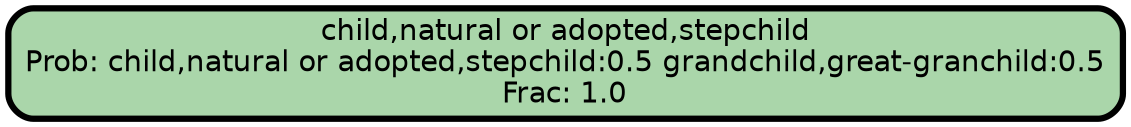 graph Tree {
node [shape=box, style="filled, rounded",color="black",penwidth="3",fontcolor="black",                 fontname=helvetica] ;
graph [ranksep="0 equally", splines=straight,                 bgcolor=transparent, dpi=200] ;
edge [fontname=helvetica, color=black] ;
0 [label="child,natural or adopted,stepchild
Prob: child,natural or adopted,stepchild:0.5 grandchild,great-granchild:0.5
Frac: 1.0", fillcolor="#aad6aa"] ;
{rank = same;}}